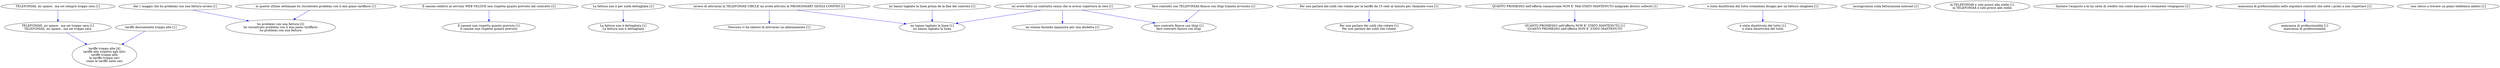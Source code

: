 digraph collapsedGraph {
"tariffe troppo alte [4]\ntariffe alte rispetto agli altri\ntariffe troppo alte\nle tariffe troppo cari\ncome le tariffe siete cari""ho problemi con una fattura [2]\nho riscontrato problemi con il mio piano tariffario\nho problemi con una fattura""Il canone non rispetta quanto previsto [1]\nIl canone non rispetta quanto previsto""Il canone relativo al servizio WEB VELOCE non rispetta quanto previsto dal contratto [1]""La fattura non è dettagliata [1]\nLa fattura non è dettagliata""La fattura non è per nulla dettagliata [1]""Nessuno vi ha chiesto di attivarmi un abbonamento [1]""Per non parlare dei soldi che rubate [1]\nPer non parlare dei soldi che rubate""Per non parlare dei soldi che rubate per la tariffa da 15 cent al minuto per chiamate voce [1]""QUANTO PROMESSO nell'offerta NON E' STATO MANTENUTO [1]\nQUANTO PROMESSO nell'offerta NON E' STATO MANTENUTO""QUANTO PROMESSO nell'offerta commerciale NON E' MAI STATO MANTENUTO malgrado diversi solleciti [1]""TELEFONIAX, mi spiace.. ma sei troppo cara [1]\nTELEFONIAX, mi spiace.. ma sei troppo cara""TELEFONIAX, mi spiace.. ma sei sempre troppo cara [1]""dal 1 maggio che ho problemi con una fattura errata [1]""e stata disattivata del tutto [1]\ne stata disattivata del tutto""e stata disattivata del tutto creandomi disagio per un fattura sbagliata [1]""fare contratti finisce con litigi [1]\nfare contratti finisce con litigi""fare contratti con TELEFONIAX finisce con litigi tramite avvocato [1]""in queste ultime settimane ho riscontrato problemi con il mio piano tariffario [1]""incongruenze sulla fatturazione internet [1]""invece di attivarmi la TELEFONIAX CIRCLE mi avete attivato la PROMOSMART SENZA CONFINI [1]""la TELEFONIAX e solo prezzi alle stelle [1]\nla TELEFONIAX e solo prezzi alle stelle""limitare l'acquisto a ki ha carta di credito con conto bancario è veramente vergognoso [1]""mancanza di professionalità [1]\nmancanza di professionalità""mancanza di professionalità nello stipulare contratti che siete i primi a non rispettare [1]""mi avete fatto un contratto senza che io avessi copertura di rete [1]""mi hanno tagliato la linea [1]\nmi hanno tagliato la linea""mi hanno tagliato la linea prima de la fine del contrato [1]""mi stanno facendo impazzire per una disdetta [1]""non riesco a trovare un piano telefonico adatto [1]""tariffe decisamente troppo alte [1]""Il canone relativo al servizio WEB VELOCE non rispetta quanto previsto dal contratto [1]" -> "Il canone non rispetta quanto previsto [1]\nIl canone non rispetta quanto previsto" [color=blue]
"La fattura non è per nulla dettagliata [1]" -> "La fattura non è dettagliata [1]\nLa fattura non è dettagliata" [color=blue]
"Per non parlare dei soldi che rubate per la tariffa da 15 cent al minuto per chiamate voce [1]" -> "Per non parlare dei soldi che rubate [1]\nPer non parlare dei soldi che rubate" [color=blue]
"QUANTO PROMESSO nell'offerta commerciale NON E' MAI STATO MANTENUTO malgrado diversi solleciti [1]" -> "QUANTO PROMESSO nell'offerta NON E' STATO MANTENUTO [1]\nQUANTO PROMESSO nell'offerta NON E' STATO MANTENUTO" [color=blue]
"TELEFONIAX, mi spiace.. ma sei sempre troppo cara [1]" -> "TELEFONIAX, mi spiace.. ma sei troppo cara [1]\nTELEFONIAX, mi spiace.. ma sei troppo cara" [color=blue]
"dal 1 maggio che ho problemi con una fattura errata [1]" -> "ho problemi con una fattura [2]\nho riscontrato problemi con il mio piano tariffario\nho problemi con una fattura" [color=blue]
"e stata disattivata del tutto creandomi disagio per un fattura sbagliata [1]" -> "e stata disattivata del tutto [1]\ne stata disattivata del tutto" [color=blue]
"fare contratti con TELEFONIAX finisce con litigi tramite avvocato [1]" -> "fare contratti finisce con litigi [1]\nfare contratti finisce con litigi" [color=blue]
"in queste ultime settimane ho riscontrato problemi con il mio piano tariffario [1]" -> "ho problemi con una fattura [2]\nho riscontrato problemi con il mio piano tariffario\nho problemi con una fattura" [color=blue]
"invece di attivarmi la TELEFONIAX CIRCLE mi avete attivato la PROMOSMART SENZA CONFINI [1]" -> "Nessuno vi ha chiesto di attivarmi un abbonamento [1]" [color=blue]
"TELEFONIAX, mi spiace.. ma sei troppo cara [1]\nTELEFONIAX, mi spiace.. ma sei troppo cara" -> "tariffe troppo alte [4]\ntariffe alte rispetto agli altri\ntariffe troppo alte\nle tariffe troppo cari\ncome le tariffe siete cari" [color=blue]
"mancanza di professionalità nello stipulare contratti che siete i primi a non rispettare [1]" -> "mancanza di professionalità [1]\nmancanza di professionalità" [color=blue]
"mi avete fatto un contratto senza che io avessi copertura di rete [1]" -> "fare contratti finisce con litigi [1]\nfare contratti finisce con litigi" [color=blue]
"mi hanno tagliato la linea prima de la fine del contrato [1]" -> "mi hanno tagliato la linea [1]\nmi hanno tagliato la linea" [color=blue]
"invece di attivarmi la TELEFONIAX CIRCLE mi avete attivato la PROMOSMART SENZA CONFINI [1]" -> "mi hanno tagliato la linea [1]\nmi hanno tagliato la linea" [color=blue]
"mi avete fatto un contratto senza che io avessi copertura di rete [1]" -> "mi hanno tagliato la linea [1]\nmi hanno tagliato la linea" [color=blue]
"mi avete fatto un contratto senza che io avessi copertura di rete [1]" -> "mi stanno facendo impazzire per una disdetta [1]" [color=blue]
"tariffe decisamente troppo alte [1]" -> "tariffe troppo alte [4]\ntariffe alte rispetto agli altri\ntariffe troppo alte\nle tariffe troppo cari\ncome le tariffe siete cari" [color=blue]
}